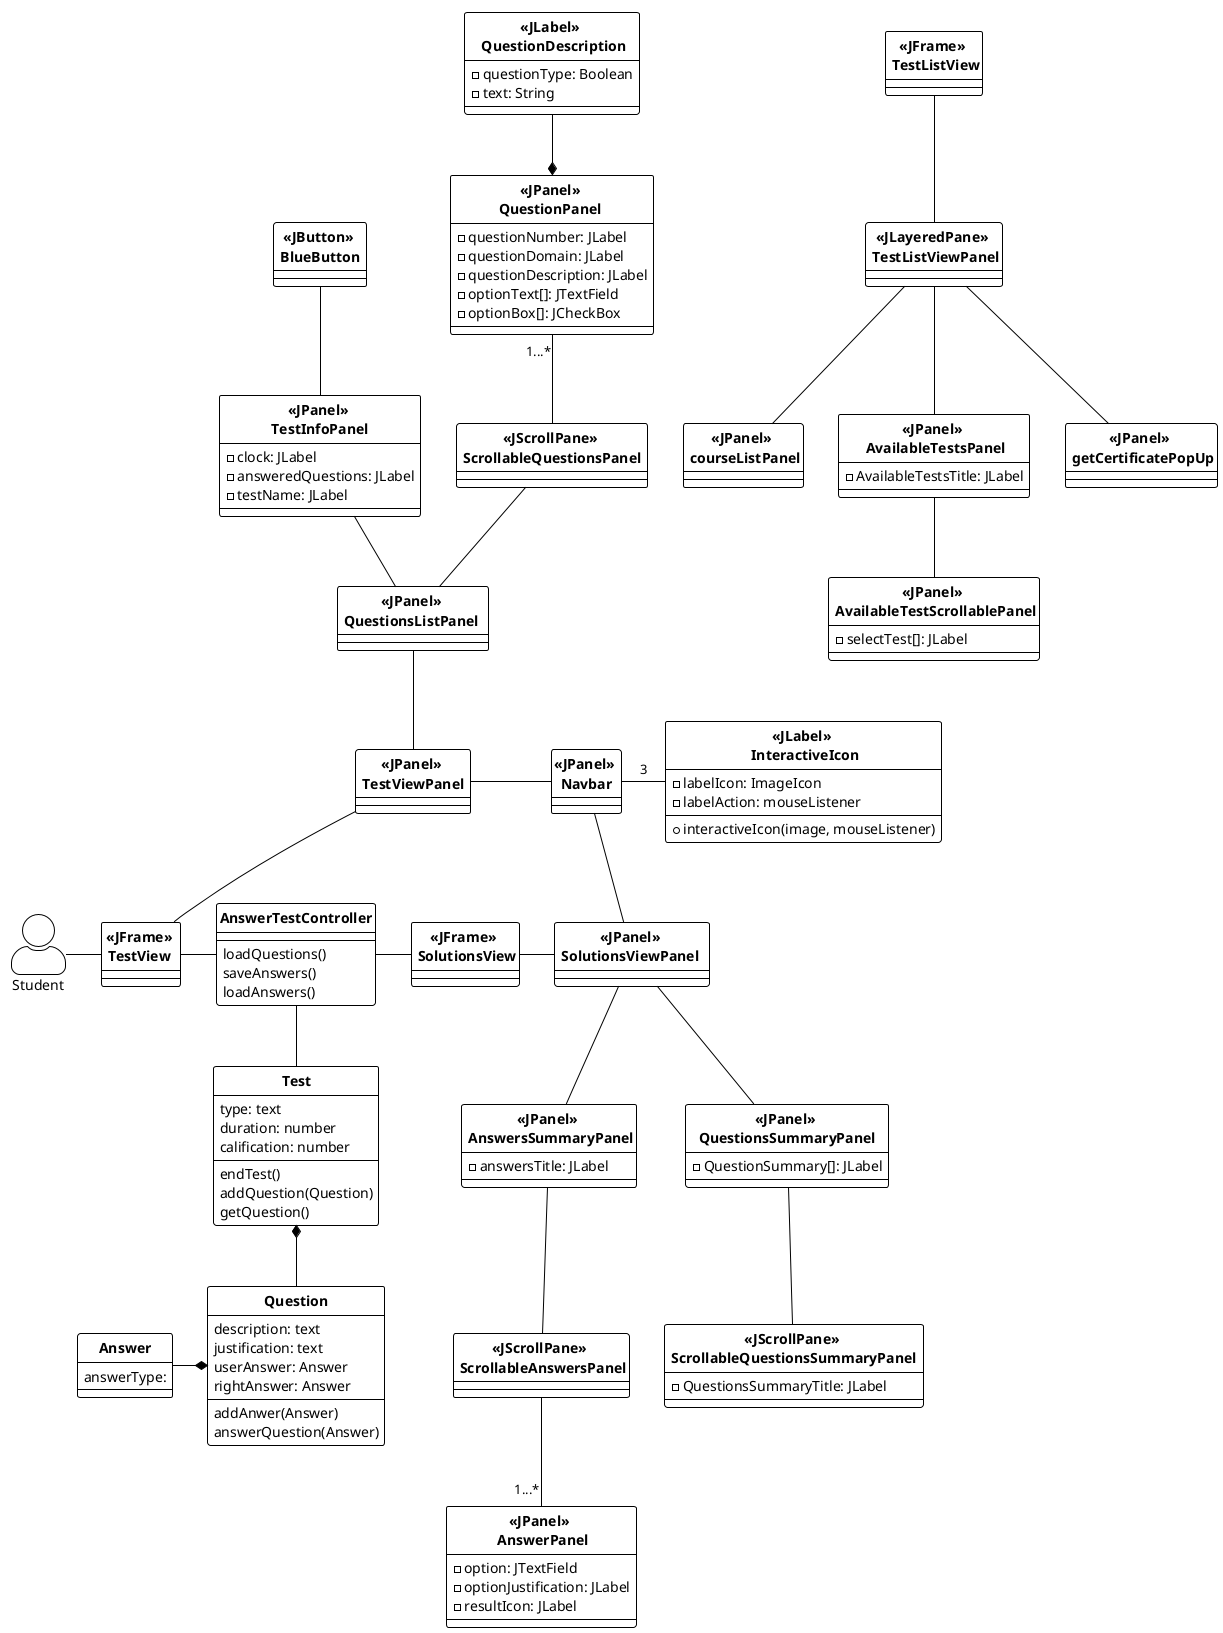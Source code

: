 @startUML designClassesUseCase2

<style>
classDiagram {
  class {
      header {
        FontStyle bold
      }
  }
}
</style>

!theme plain
hide circle

skinparam actorStyle awesome
allowmixing

actor Student

'' NAVBAR

Class "<<JPanel>> \n Navbar " as Navbar {
}

Class "<<JLabel>> \n InteractiveIcon" as InteractiveIcon {
    - labelIcon: ImageIcon
    - labelAction: mouseListener
    + interactiveIcon(image, mouseListener)
}

InteractiveIcon -l- Navbar: 3

'' TESTVIEWPANEL

Class "<<JPanel>> \n TestViewPanel " as TestViewPanel {

}

Class "<<JPanel>> \n QuestionsListPanel  " as QuestionsListPanel {

}

Class "<<JPanel>> \n TestInfoPanel " as TestInfoPanel {
    - clock: JLabel 
    - answeredQuestions: JLabel
    - testName: JLabel
}

Class "<<JScrollPane>> \n ScrollableQuestionsPanel " as ScrollableQuestionsPanel {

}

Class "<<JButton>> \n BlueButton " as BlueButton {

}

Class "<<JPanel>> \n QuestionPanel  " as QuestionPanel {
    - questionNumber: JLabel
    - questionDomain: JLabel
    - questionDescription: JLabel
    - optionText[]: JTextField
    - optionBox[]: JCheckBox
}

Class "<<JLabel>> \n QuestionDescription" as QuestionDescription {
    - questionType: Boolean
    - text: String
}

Class "<<JFrame>> \n TestView  " as TestView{

}

QuestionPanel "1...*" -- ScrollableQuestionsPanel
TestInfoPanel -- QuestionsListPanel
BlueButton -- TestInfoPanel
ScrollableQuestionsPanel -- QuestionsListPanel
Navbar -l- TestViewPanel
QuestionsListPanel -- TestViewPanel
TestViewPanel -- TestView
QuestionDescription -d-* QuestionPanel

'' SOLUTIONSVIEW

Class "<<JFrame>> \n SolutionsView" as SolutionsView {

    
}

Class "<<JPanel>> \n SolutionsViewPanel  " as SolutionsViewPanel {

}

CLass "<<JPanel>> \n QuestionsSummaryPanel " as QuestionsSummaryPanel {
    - QuestionSummary[]: JLabel
}

Class "<<JScrollPane>> \n ScrollableQuestionsSummaryPanel " as ScrollableQuestionsSummaryPanel {
    - QuestionsSummaryTitle: JLabel
}

Class "<<JPanel>> \n AnswersSummaryPanel" as AnswersSummaryPanel {
    - answersTitle: JLabel
}

Class "<<JScrollPane>> \n ScrollableAnswersPanel" as ScrollableAnswersPanel {

}

Class "<<JPanel>> \n AnswerPanel" as AnswerPanel {
    - option: JTextField
    - optionJustification: JLabel
    - resultIcon: JLabel
}

SolutionsView -r- SolutionsViewPanel
SolutionsViewPanel -- AnswersSummaryPanel
SolutionsViewPanel -- QuestionsSummaryPanel
SolutionsViewPanel -u- Navbar
QuestionsSummaryPanel -- ScrollableQuestionsSummaryPanel
AnswersSummaryPanel -- ScrollableAnswersPanel
ScrollableAnswersPanel -- "1...*" AnswerPanel

'' ANSWERTESTCONTROLLER

Class AnswerTestController{
    loadQuestions()
    saveAnswers()
    loadAnswers()
}

Class Test{

    type: text 
    duration: number
    calification: number

    endTest()
    addQuestion(Question)
    getQuestion()
}

Class Question{

    description: text
    justification: text
    userAnswer: Answer
    rightAnswer: Answer

    addAnwer(Answer)
    answerQuestion(Answer)
}

Class Answer{

    answerType:
}

'' CASO DE USO GETCERTIFICATE

class "<<JFrame>> \n TestListView" as TestListView {

}

class "<<JLayeredPane>> \n TestListViewPanel" as TestListViewPanel {

}

class "<<JPanel>> \n courseListPanel" as courseListPanel {

}

class "<<JPanel>> \n AvailableTestsPanel" as AvailableTestsPanel {
    - AvailableTestsTitle: JLabel
}

class "<<JPanel>> \n AvailableTestScrollablePanel" as AvailableTestScrollablePanel {
    - selectTest[]: JLabel
}

class "<<JPanel>> \n getCertificatePopUp" as getCertificatePopUp {
    
}


TestListView -- TestListViewPanel
TestListViewPanel -- courseListPanel
TestListViewPanel -- AvailableTestsPanel
TestListViewPanel -- getCertificatePopUp
AvailableTestsPanel -- AvailableTestScrollablePanel

Student -r- TestView

TestView -r- AnswerTestController

AnswerTestController -r- SolutionsView

AnswerTestController -d- Test

Question -u-* Test

Answer -r-* Question

@endUML